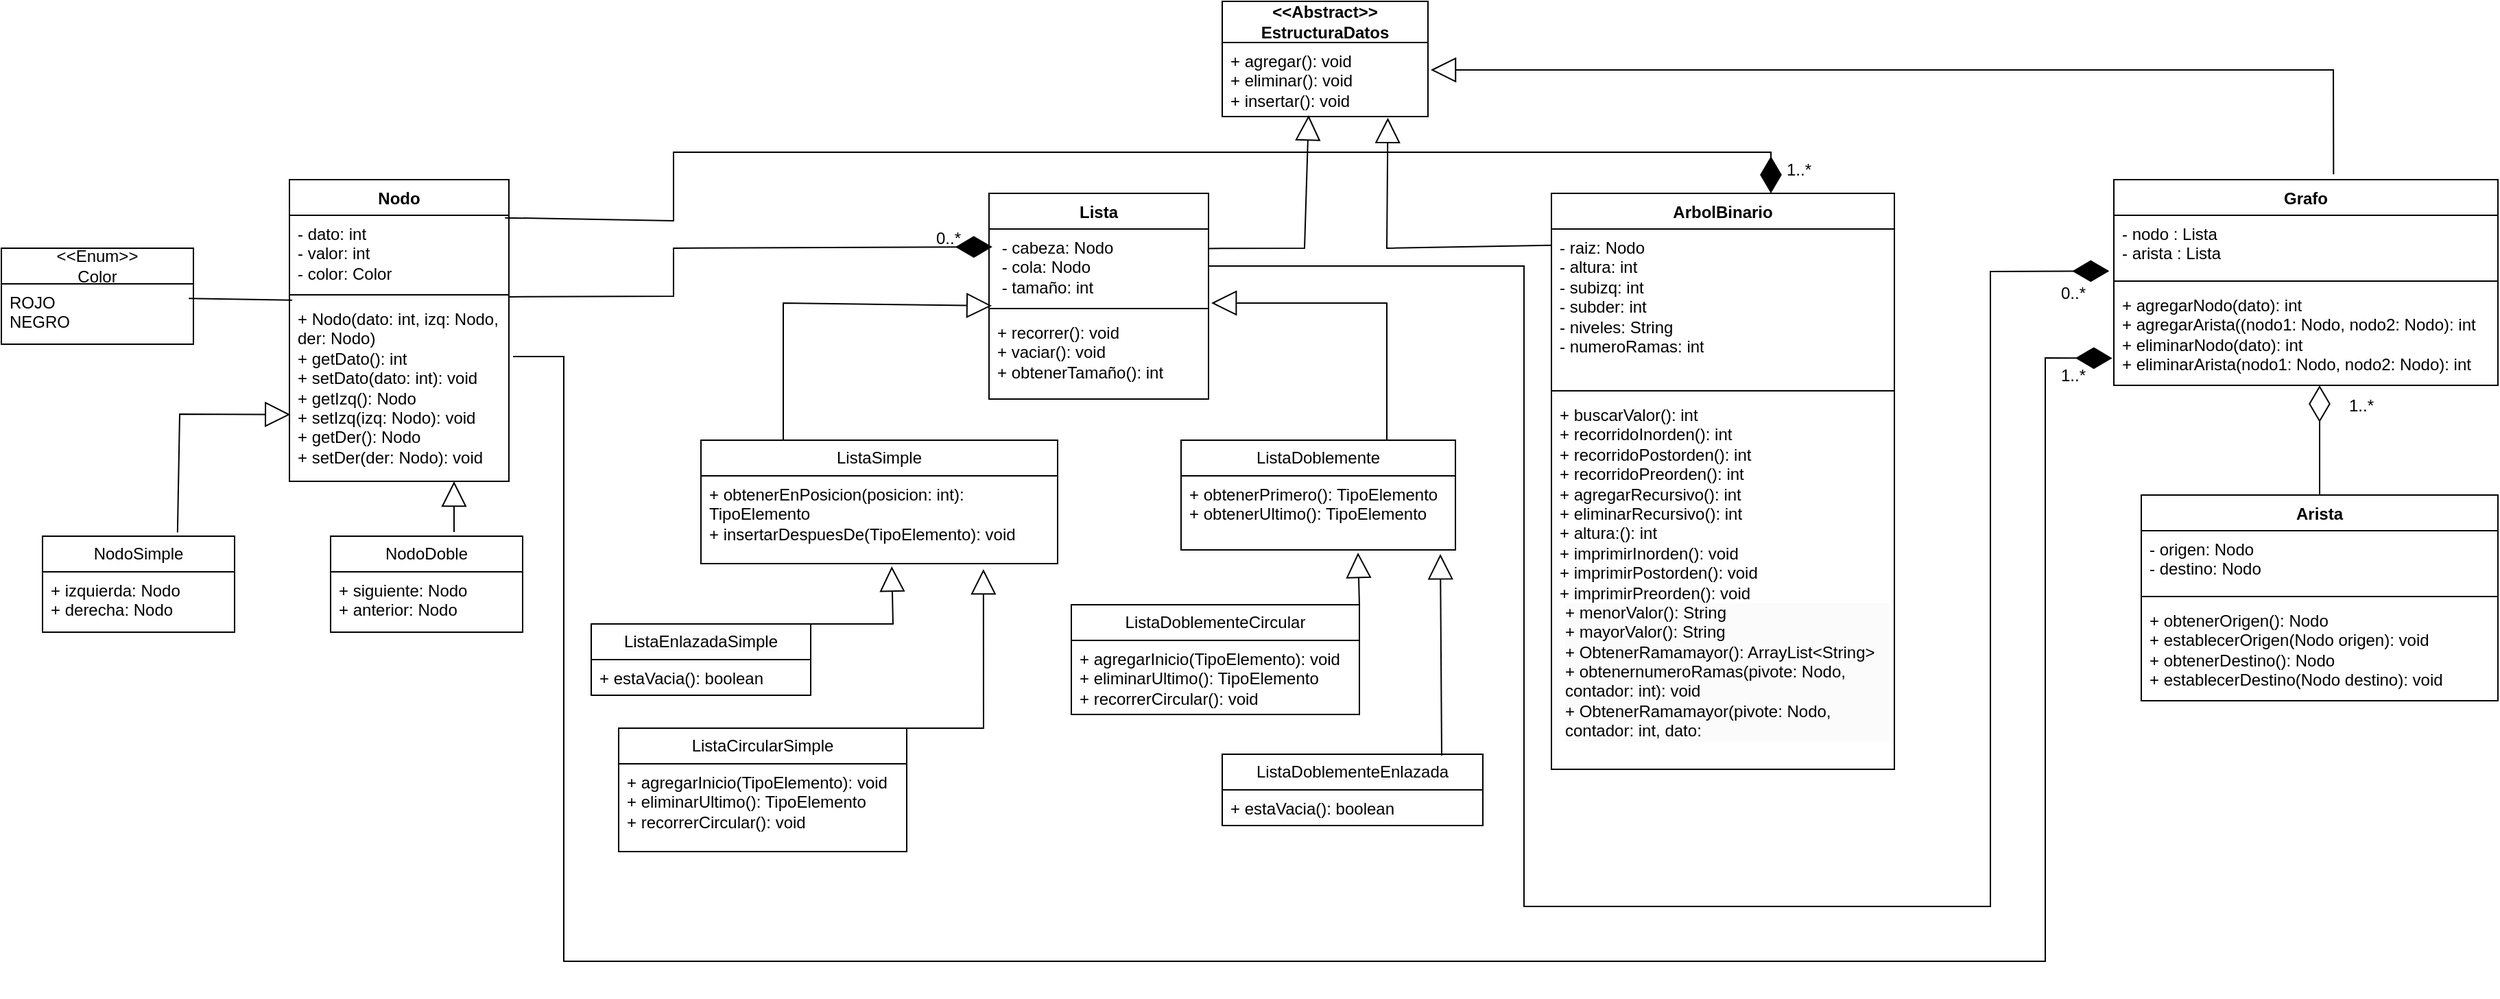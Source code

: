 <mxfile version="24.7.6">
  <diagram name="Página-1" id="nzp0maNSKLGFj3mLDbAg">
    <mxGraphModel dx="1184" dy="481" grid="1" gridSize="10" guides="1" tooltips="1" connect="1" arrows="1" fold="1" page="1" pageScale="1" pageWidth="3300" pageHeight="2339" math="0" shadow="0">
      <root>
        <mxCell id="0" />
        <mxCell id="1" parent="0" />
        <mxCell id="IBeA-qBod7ERNYGKycNB-1" value="&lt;div&gt;&lt;span lang=&quot;es&quot; class=&quot;BxUVEf ILfuVd&quot;&gt;&lt;span class=&quot;hgKElc&quot;&gt;&lt;b&gt;&amp;lt;&lt;/b&gt;&lt;/span&gt;&lt;/span&gt;&lt;span lang=&quot;es&quot; class=&quot;BxUVEf ILfuVd&quot;&gt;&lt;span class=&quot;hgKElc&quot;&gt;&lt;b&gt;&amp;lt;Abstract&lt;/b&gt;&lt;/span&gt;&lt;/span&gt;&lt;span lang=&quot;es&quot; class=&quot;BxUVEf ILfuVd&quot;&gt;&lt;span class=&quot;hgKElc&quot;&gt;&lt;b&gt;&amp;gt;&lt;/b&gt;&lt;/span&gt;&lt;/span&gt;&lt;span lang=&quot;es&quot; class=&quot;BxUVEf ILfuVd&quot;&gt;&lt;span class=&quot;hgKElc&quot;&gt;&lt;b&gt;&amp;gt;&lt;/b&gt;&lt;/span&gt;&lt;/span&gt;&lt;/div&gt;&lt;div&gt;&lt;b&gt;EstructuraDatos&lt;/b&gt;&lt;/div&gt;" style="swimlane;fontStyle=0;childLayout=stackLayout;horizontal=1;startSize=30;fillColor=none;horizontalStack=0;resizeParent=1;resizeParentMax=0;resizeLast=0;collapsible=1;marginBottom=0;whiteSpace=wrap;html=1;" vertex="1" parent="1">
          <mxGeometry x="1200" y="20" width="150" height="84" as="geometry" />
        </mxCell>
        <mxCell id="IBeA-qBod7ERNYGKycNB-4" value="+ agregar(): void&lt;br&gt;+ eliminar(): void&lt;br&gt;+ insertar(): void" style="text;strokeColor=none;fillColor=none;align=left;verticalAlign=top;spacingLeft=4;spacingRight=4;overflow=hidden;rotatable=0;points=[[0,0.5],[1,0.5]];portConstraint=eastwest;whiteSpace=wrap;html=1;" vertex="1" parent="IBeA-qBod7ERNYGKycNB-1">
          <mxGeometry y="30" width="150" height="54" as="geometry" />
        </mxCell>
        <mxCell id="IBeA-qBod7ERNYGKycNB-6" value="ArbolBinario" style="swimlane;fontStyle=1;align=center;verticalAlign=top;childLayout=stackLayout;horizontal=1;startSize=26;horizontalStack=0;resizeParent=1;resizeParentMax=0;resizeLast=0;collapsible=1;marginBottom=0;whiteSpace=wrap;html=1;" vertex="1" parent="1">
          <mxGeometry x="1440" y="160" width="250" height="420" as="geometry" />
        </mxCell>
        <mxCell id="IBeA-qBod7ERNYGKycNB-7" value="- raiz: Nodo&lt;br&gt;- altura: int&lt;br&gt;- subizq: int&lt;br&gt;- subder: int&lt;br&gt;- niveles: String&lt;br&gt;- numeroRamas: int" style="text;strokeColor=none;fillColor=none;align=left;verticalAlign=top;spacingLeft=4;spacingRight=4;overflow=hidden;rotatable=0;points=[[0,0.5],[1,0.5]];portConstraint=eastwest;whiteSpace=wrap;html=1;" vertex="1" parent="IBeA-qBod7ERNYGKycNB-6">
          <mxGeometry y="26" width="250" height="114" as="geometry" />
        </mxCell>
        <mxCell id="IBeA-qBod7ERNYGKycNB-8" value="" style="line;strokeWidth=1;fillColor=none;align=left;verticalAlign=middle;spacingTop=-1;spacingLeft=3;spacingRight=3;rotatable=0;labelPosition=right;points=[];portConstraint=eastwest;strokeColor=inherit;" vertex="1" parent="IBeA-qBod7ERNYGKycNB-6">
          <mxGeometry y="140" width="250" height="8" as="geometry" />
        </mxCell>
        <mxCell id="IBeA-qBod7ERNYGKycNB-9" value="+ buscarValor(): int&lt;br&gt;+ recorridoInorden(): int&lt;br&gt;+ recorridoPostorden(): int&lt;br&gt;+ recorridoPreorden(): int&lt;br&gt;+ agregarRecursivo(): int&lt;br&gt;+ eliminarRecursivo(): int&lt;br&gt;+ altura:(): int&lt;br&gt;+ imprimirInorden(): void&lt;br&gt;+ imprimirPostorden(): void&lt;br&gt;+ imprimirPreorden(): void&lt;br&gt;&lt;div&gt;&lt;p style=&quot;forced-color-adjust: none; color: rgb(0, 0, 0); font-family: Helvetica; font-size: 12px; font-style: normal; font-variant-ligatures: normal; font-variant-caps: normal; font-weight: 400; letter-spacing: normal; orphans: 2; text-align: left; text-indent: 0px; text-transform: none; widows: 2; word-spacing: 0px; -webkit-text-stroke-width: 0px; white-space: normal; background-color: rgb(251, 251, 251); text-decoration-thickness: initial; text-decoration-style: initial; text-decoration-color: initial; margin: 0px 0px 0px 4px;&quot;&gt;&lt;span style=&quot;forced-color-adjust: none; background-color: initial;&quot;&gt;+ menorValor(): String&lt;/span&gt;&lt;/p&gt;&lt;p style=&quot;forced-color-adjust: none; color: rgb(0, 0, 0); font-family: Helvetica; font-size: 12px; font-style: normal; font-variant-ligatures: normal; font-variant-caps: normal; font-weight: 400; letter-spacing: normal; orphans: 2; text-align: left; text-indent: 0px; text-transform: none; widows: 2; word-spacing: 0px; -webkit-text-stroke-width: 0px; white-space: normal; background-color: rgb(251, 251, 251); text-decoration-thickness: initial; text-decoration-style: initial; text-decoration-color: initial; margin: 0px 0px 0px 4px;&quot;&gt;&lt;span style=&quot;forced-color-adjust: none; background-color: initial;&quot;&gt;+ mayorValor(): String&lt;/span&gt;&lt;/p&gt;&lt;p style=&quot;forced-color-adjust: none; color: rgb(0, 0, 0); font-family: Helvetica; font-size: 12px; font-style: normal; font-variant-ligatures: normal; font-variant-caps: normal; font-weight: 400; letter-spacing: normal; orphans: 2; text-align: left; text-indent: 0px; text-transform: none; widows: 2; word-spacing: 0px; -webkit-text-stroke-width: 0px; white-space: normal; background-color: rgb(251, 251, 251); text-decoration-thickness: initial; text-decoration-style: initial; text-decoration-color: initial; margin: 0px 0px 0px 4px;&quot;&gt;&lt;span style=&quot;forced-color-adjust: none; background-color: initial;&quot;&gt;+ ObtenerRamamayor(): ArrayList&amp;lt;String&amp;gt;&lt;/span&gt;&lt;/p&gt;&lt;p style=&quot;forced-color-adjust: none; color: rgb(0, 0, 0); font-family: Helvetica; font-size: 12px; font-style: normal; font-variant-ligatures: normal; font-variant-caps: normal; font-weight: 400; letter-spacing: normal; orphans: 2; text-align: left; text-indent: 0px; text-transform: none; widows: 2; word-spacing: 0px; -webkit-text-stroke-width: 0px; white-space: normal; background-color: rgb(251, 251, 251); text-decoration-thickness: initial; text-decoration-style: initial; text-decoration-color: initial; margin: 0px 0px 0px 4px;&quot;&gt;&lt;span style=&quot;forced-color-adjust: none; background-color: initial;&quot;&gt;+ obtenernumeroRamas(pivote: Nodo, contador: int): void&lt;/span&gt;&lt;/p&gt;&lt;p style=&quot;forced-color-adjust: none; color: rgb(0, 0, 0); font-family: Helvetica; font-size: 12px; font-style: normal; font-variant-ligatures: normal; font-variant-caps: normal; font-weight: 400; letter-spacing: normal; orphans: 2; text-align: left; text-indent: 0px; text-transform: none; widows: 2; word-spacing: 0px; -webkit-text-stroke-width: 0px; white-space: normal; background-color: rgb(251, 251, 251); text-decoration-thickness: initial; text-decoration-style: initial; text-decoration-color: initial; margin: 0px 0px 0px 4px;&quot;&gt;&lt;span style=&quot;forced-color-adjust: none; background-color: initial;&quot;&gt;+ ObtenerRamamayor(pivote: Nodo, contador: int, dato:&lt;/span&gt;&lt;/p&gt;&lt;p style=&quot;forced-color-adjust: none; color: rgb(0, 0, 0); font-family: Helvetica; font-size: 12px; font-style: normal; font-variant-ligatures: normal; font-variant-caps: normal; font-weight: 400; letter-spacing: normal; orphans: 2; text-align: left; text-indent: 0px; text-transform: none; widows: 2; word-spacing: 0px; -webkit-text-stroke-width: 0px; white-space: normal; background-color: rgb(251, 251, 251); text-decoration-thickness: initial; text-decoration-style: initial; text-decoration-color: initial; margin: 0px 0px 0px 4px;&quot;&gt;&lt;/p&gt;&lt;/div&gt;" style="text;strokeColor=none;fillColor=none;align=left;verticalAlign=top;spacingLeft=4;spacingRight=4;overflow=hidden;rotatable=0;points=[[0,0.5],[1,0.5]];portConstraint=eastwest;whiteSpace=wrap;html=1;" vertex="1" parent="IBeA-qBod7ERNYGKycNB-6">
          <mxGeometry y="148" width="250" height="272" as="geometry" />
        </mxCell>
        <mxCell id="IBeA-qBod7ERNYGKycNB-10" value="Lista" style="swimlane;fontStyle=1;align=center;verticalAlign=top;childLayout=stackLayout;horizontal=1;startSize=26;horizontalStack=0;resizeParent=1;resizeParentMax=0;resizeLast=0;collapsible=1;marginBottom=0;whiteSpace=wrap;html=1;" vertex="1" parent="1">
          <mxGeometry x="1030" y="160" width="160" height="150" as="geometry" />
        </mxCell>
        <mxCell id="IBeA-qBod7ERNYGKycNB-11" value="&amp;nbsp;- cabeza: Nodo&lt;br&gt;&lt;div&gt;&amp;nbsp;- cola: Nodo&amp;nbsp;&lt;/div&gt;&lt;div&gt;&amp;nbsp;- tamaño: int&amp;nbsp; &lt;/div&gt;" style="text;strokeColor=none;fillColor=none;align=left;verticalAlign=top;spacingLeft=4;spacingRight=4;overflow=hidden;rotatable=0;points=[[0,0.5],[1,0.5]];portConstraint=eastwest;whiteSpace=wrap;html=1;" vertex="1" parent="IBeA-qBod7ERNYGKycNB-10">
          <mxGeometry y="26" width="160" height="54" as="geometry" />
        </mxCell>
        <mxCell id="IBeA-qBod7ERNYGKycNB-12" value="" style="line;strokeWidth=1;fillColor=none;align=left;verticalAlign=middle;spacingTop=-1;spacingLeft=3;spacingRight=3;rotatable=0;labelPosition=right;points=[];portConstraint=eastwest;strokeColor=inherit;" vertex="1" parent="IBeA-qBod7ERNYGKycNB-10">
          <mxGeometry y="80" width="160" height="8" as="geometry" />
        </mxCell>
        <mxCell id="IBeA-qBod7ERNYGKycNB-13" value="+ recorrer(): void&lt;br&gt;+ vaciar(): void&lt;br&gt;+ obtenerTamaño(): int" style="text;strokeColor=none;fillColor=none;align=left;verticalAlign=top;spacingLeft=4;spacingRight=4;overflow=hidden;rotatable=0;points=[[0,0.5],[1,0.5]];portConstraint=eastwest;whiteSpace=wrap;html=1;" vertex="1" parent="IBeA-qBod7ERNYGKycNB-10">
          <mxGeometry y="88" width="160" height="62" as="geometry" />
        </mxCell>
        <mxCell id="IBeA-qBod7ERNYGKycNB-27" value="ListaDoblemente" style="swimlane;fontStyle=0;childLayout=stackLayout;horizontal=1;startSize=26;fillColor=none;horizontalStack=0;resizeParent=1;resizeParentMax=0;resizeLast=0;collapsible=1;marginBottom=0;whiteSpace=wrap;html=1;" vertex="1" parent="1">
          <mxGeometry x="1170" y="340" width="200" height="80" as="geometry" />
        </mxCell>
        <mxCell id="IBeA-qBod7ERNYGKycNB-30" value="+ obtenerPrimero(): TipoElemento&lt;br&gt;+ obtenerUltimo(): TipoElemento" style="text;strokeColor=none;fillColor=none;align=left;verticalAlign=top;spacingLeft=4;spacingRight=4;overflow=hidden;rotatable=0;points=[[0,0.5],[1,0.5]];portConstraint=eastwest;whiteSpace=wrap;html=1;" vertex="1" parent="IBeA-qBod7ERNYGKycNB-27">
          <mxGeometry y="26" width="200" height="54" as="geometry" />
        </mxCell>
        <mxCell id="IBeA-qBod7ERNYGKycNB-31" value="ListaSimple" style="swimlane;fontStyle=0;childLayout=stackLayout;horizontal=1;startSize=26;fillColor=none;horizontalStack=0;resizeParent=1;resizeParentMax=0;resizeLast=0;collapsible=1;marginBottom=0;whiteSpace=wrap;html=1;" vertex="1" parent="1">
          <mxGeometry x="820" y="340" width="260" height="90" as="geometry" />
        </mxCell>
        <mxCell id="IBeA-qBod7ERNYGKycNB-34" value="+ obtenerEnPosicion(posicion: int): TipoElemento&lt;br&gt;+ insertarDespuesDe(TipoElemento): void&amp;nbsp;&amp;nbsp; " style="text;strokeColor=none;fillColor=none;align=left;verticalAlign=top;spacingLeft=4;spacingRight=4;overflow=hidden;rotatable=0;points=[[0,0.5],[1,0.5]];portConstraint=eastwest;whiteSpace=wrap;html=1;" vertex="1" parent="IBeA-qBod7ERNYGKycNB-31">
          <mxGeometry y="26" width="260" height="64" as="geometry" />
        </mxCell>
        <mxCell id="IBeA-qBod7ERNYGKycNB-55" value="ListaDoblementeEnlazada" style="swimlane;fontStyle=0;childLayout=stackLayout;horizontal=1;startSize=26;fillColor=none;horizontalStack=0;resizeParent=1;resizeParentMax=0;resizeLast=0;collapsible=1;marginBottom=0;whiteSpace=wrap;html=1;" vertex="1" parent="1">
          <mxGeometry x="1200" y="569" width="190" height="52" as="geometry" />
        </mxCell>
        <mxCell id="IBeA-qBod7ERNYGKycNB-58" value="&lt;span style=&quot;color: rgb(0, 0, 0); font-family: Helvetica; font-size: 12px; font-style: normal; font-variant-ligatures: normal; font-variant-caps: normal; font-weight: 400; letter-spacing: normal; orphans: 2; text-align: left; text-indent: 0px; text-transform: none; widows: 2; word-spacing: 0px; -webkit-text-stroke-width: 0px; white-space: nowrap; background-color: rgb(251, 251, 251); text-decoration-thickness: initial; text-decoration-style: initial; text-decoration-color: initial; display: inline !important; float: none;&quot;&gt;+ estaVacia(): boolean&lt;/span&gt;" style="text;strokeColor=none;fillColor=none;align=left;verticalAlign=top;spacingLeft=4;spacingRight=4;overflow=hidden;rotatable=0;points=[[0,0.5],[1,0.5]];portConstraint=eastwest;whiteSpace=wrap;html=1;" vertex="1" parent="IBeA-qBod7ERNYGKycNB-55">
          <mxGeometry y="26" width="190" height="26" as="geometry" />
        </mxCell>
        <mxCell id="IBeA-qBod7ERNYGKycNB-59" value="&lt;span style=&quot;color: rgb(0, 0, 0); font-family: Helvetica; font-size: 12px; font-style: normal; font-variant-ligatures: normal; font-variant-caps: normal; letter-spacing: normal; text-align: center; text-indent: 0px; text-transform: none; word-spacing: 0px; -webkit-text-stroke-width: 0px; white-space: nowrap; background-color: rgb(251, 251, 251); text-decoration-thickness: initial; text-decoration-style: initial; text-decoration-color: initial; display: inline !important; float: none;&quot;&gt;ListaEnlazadaSimple&lt;/span&gt;" style="swimlane;fontStyle=0;childLayout=stackLayout;horizontal=1;startSize=26;fillColor=none;horizontalStack=0;resizeParent=1;resizeParentMax=0;resizeLast=0;collapsible=1;marginBottom=0;whiteSpace=wrap;html=1;" vertex="1" parent="1">
          <mxGeometry x="740" y="474" width="160" height="52" as="geometry" />
        </mxCell>
        <mxCell id="IBeA-qBod7ERNYGKycNB-62" value="+ estaVacia(): boolean&amp;nbsp;&amp;nbsp; " style="text;strokeColor=none;fillColor=none;align=left;verticalAlign=top;spacingLeft=4;spacingRight=4;overflow=hidden;rotatable=0;points=[[0,0.5],[1,0.5]];portConstraint=eastwest;whiteSpace=wrap;html=1;" vertex="1" parent="IBeA-qBod7ERNYGKycNB-59">
          <mxGeometry y="26" width="160" height="26" as="geometry" />
        </mxCell>
        <mxCell id="IBeA-qBod7ERNYGKycNB-63" value="ListaCircularSimple" style="swimlane;fontStyle=0;childLayout=stackLayout;horizontal=1;startSize=26;fillColor=none;horizontalStack=0;resizeParent=1;resizeParentMax=0;resizeLast=0;collapsible=1;marginBottom=0;whiteSpace=wrap;html=1;" vertex="1" parent="1">
          <mxGeometry x="760" y="550" width="210" height="90" as="geometry" />
        </mxCell>
        <mxCell id="IBeA-qBod7ERNYGKycNB-66" value="+ agregarInicio(TipoElemento): void &lt;br&gt;+ eliminarUltimo(): TipoElemento &lt;br&gt;+ recorrerCircular(): void&amp;nbsp; " style="text;strokeColor=none;fillColor=none;align=left;verticalAlign=top;spacingLeft=4;spacingRight=4;overflow=hidden;rotatable=0;points=[[0,0.5],[1,0.5]];portConstraint=eastwest;whiteSpace=wrap;html=1;" vertex="1" parent="IBeA-qBod7ERNYGKycNB-63">
          <mxGeometry y="26" width="210" height="64" as="geometry" />
        </mxCell>
        <mxCell id="IBeA-qBod7ERNYGKycNB-67" value="ListaDoblementeCircular" style="swimlane;fontStyle=0;childLayout=stackLayout;horizontal=1;startSize=26;fillColor=none;horizontalStack=0;resizeParent=1;resizeParentMax=0;resizeLast=0;collapsible=1;marginBottom=0;whiteSpace=wrap;html=1;" vertex="1" parent="1">
          <mxGeometry x="1090" y="460" width="210" height="80" as="geometry" />
        </mxCell>
        <mxCell id="IBeA-qBod7ERNYGKycNB-70" value="&lt;span style=&quot;color: rgb(0, 0, 0); font-family: Helvetica; font-size: 12px; font-style: normal; font-variant-ligatures: normal; font-variant-caps: normal; font-weight: 400; letter-spacing: normal; orphans: 2; text-align: left; text-indent: 0px; text-transform: none; widows: 2; word-spacing: 0px; -webkit-text-stroke-width: 0px; white-space: nowrap; background-color: rgb(251, 251, 251); text-decoration-thickness: initial; text-decoration-style: initial; text-decoration-color: initial; display: inline !important; float: none;&quot;&gt;&lt;/span&gt;+ agregarInicio(TipoElemento): void &lt;br&gt;+ eliminarUltimo(): TipoElemento &lt;br&gt;+ recorrerCircular(): void&amp;nbsp;&amp;nbsp; " style="text;strokeColor=none;fillColor=none;align=left;verticalAlign=top;spacingLeft=4;spacingRight=4;overflow=hidden;rotatable=0;points=[[0,0.5],[1,0.5]];portConstraint=eastwest;whiteSpace=wrap;html=1;" vertex="1" parent="IBeA-qBod7ERNYGKycNB-67">
          <mxGeometry y="26" width="210" height="54" as="geometry" />
        </mxCell>
        <mxCell id="IBeA-qBod7ERNYGKycNB-71" value="" style="endArrow=block;endSize=16;endFill=0;html=1;rounded=0;exitX=1;exitY=0;exitDx=0;exitDy=0;entryX=0.535;entryY=1.031;entryDx=0;entryDy=0;entryPerimeter=0;" edge="1" parent="1" source="IBeA-qBod7ERNYGKycNB-59" target="IBeA-qBod7ERNYGKycNB-34">
          <mxGeometry width="160" relative="1" as="geometry">
            <mxPoint x="1060" y="500" as="sourcePoint" />
            <mxPoint x="1220" y="500" as="targetPoint" />
            <Array as="points">
              <mxPoint x="960" y="474" />
            </Array>
          </mxGeometry>
        </mxCell>
        <mxCell id="IBeA-qBod7ERNYGKycNB-72" value="" style="endArrow=block;endSize=16;endFill=0;html=1;rounded=0;entryX=0.792;entryY=1.063;entryDx=0;entryDy=0;entryPerimeter=0;" edge="1" parent="1" target="IBeA-qBod7ERNYGKycNB-34">
          <mxGeometry width="160" relative="1" as="geometry">
            <mxPoint x="970" y="550" as="sourcePoint" />
            <mxPoint x="1220" y="500" as="targetPoint" />
            <Array as="points">
              <mxPoint x="1026" y="550" />
            </Array>
          </mxGeometry>
        </mxCell>
        <mxCell id="IBeA-qBod7ERNYGKycNB-74" value="" style="endArrow=block;endSize=16;endFill=0;html=1;rounded=0;exitX=1;exitY=0;exitDx=0;exitDy=0;entryX=0.645;entryY=1.037;entryDx=0;entryDy=0;entryPerimeter=0;" edge="1" parent="1" source="IBeA-qBod7ERNYGKycNB-67" target="IBeA-qBod7ERNYGKycNB-30">
          <mxGeometry width="160" relative="1" as="geometry">
            <mxPoint x="1240" y="310" as="sourcePoint" />
            <mxPoint x="1400" y="310" as="targetPoint" />
          </mxGeometry>
        </mxCell>
        <mxCell id="IBeA-qBod7ERNYGKycNB-76" value="" style="endArrow=block;endSize=16;endFill=0;html=1;rounded=0;entryX=0.945;entryY=1.056;entryDx=0;entryDy=0;entryPerimeter=0;" edge="1" parent="1" target="IBeA-qBod7ERNYGKycNB-30">
          <mxGeometry width="160" relative="1" as="geometry">
            <mxPoint x="1360" y="570" as="sourcePoint" />
            <mxPoint x="1400" y="450" as="targetPoint" />
          </mxGeometry>
        </mxCell>
        <mxCell id="IBeA-qBod7ERNYGKycNB-77" value="" style="endArrow=block;endSize=16;endFill=0;html=1;rounded=0;entryX=1.013;entryY=1;entryDx=0;entryDy=0;entryPerimeter=0;exitX=0.75;exitY=0;exitDx=0;exitDy=0;" edge="1" parent="1" source="IBeA-qBod7ERNYGKycNB-27" target="IBeA-qBod7ERNYGKycNB-11">
          <mxGeometry width="160" relative="1" as="geometry">
            <mxPoint x="1320" y="330" as="sourcePoint" />
            <mxPoint x="1420" y="230" as="targetPoint" />
            <Array as="points">
              <mxPoint x="1320" y="240" />
            </Array>
          </mxGeometry>
        </mxCell>
        <mxCell id="IBeA-qBod7ERNYGKycNB-78" value="" style="endArrow=block;endSize=16;endFill=0;html=1;rounded=0;entryX=0.013;entryY=0.25;entryDx=0;entryDy=0;entryPerimeter=0;" edge="1" parent="1" target="IBeA-qBod7ERNYGKycNB-12">
          <mxGeometry width="160" relative="1" as="geometry">
            <mxPoint x="880" y="340" as="sourcePoint" />
            <mxPoint x="1420" y="230" as="targetPoint" />
            <Array as="points">
              <mxPoint x="880" y="240" />
            </Array>
          </mxGeometry>
        </mxCell>
        <mxCell id="IBeA-qBod7ERNYGKycNB-79" value="" style="endArrow=block;endSize=16;endFill=0;html=1;rounded=0;exitX=1.001;exitY=0.263;exitDx=0;exitDy=0;exitPerimeter=0;" edge="1" parent="1" source="IBeA-qBod7ERNYGKycNB-11">
          <mxGeometry width="160" relative="1" as="geometry">
            <mxPoint x="1140" y="250" as="sourcePoint" />
            <mxPoint x="1263" y="103" as="targetPoint" />
            <Array as="points">
              <mxPoint x="1260" y="200" />
            </Array>
          </mxGeometry>
        </mxCell>
        <mxCell id="IBeA-qBod7ERNYGKycNB-80" value="" style="endArrow=block;endSize=16;endFill=0;html=1;rounded=0;exitX=-0.002;exitY=0.104;exitDx=0;exitDy=0;exitPerimeter=0;entryX=0.805;entryY=1.016;entryDx=0;entryDy=0;entryPerimeter=0;" edge="1" parent="1" source="IBeA-qBod7ERNYGKycNB-7" target="IBeA-qBod7ERNYGKycNB-4">
          <mxGeometry width="160" relative="1" as="geometry">
            <mxPoint x="1430" y="250" as="sourcePoint" />
            <mxPoint x="1320" y="110" as="targetPoint" />
            <Array as="points">
              <mxPoint x="1320" y="200" />
            </Array>
          </mxGeometry>
        </mxCell>
        <mxCell id="IBeA-qBod7ERNYGKycNB-82" value="Grafo" style="swimlane;fontStyle=1;align=center;verticalAlign=top;childLayout=stackLayout;horizontal=1;startSize=26;horizontalStack=0;resizeParent=1;resizeParentMax=0;resizeLast=0;collapsible=1;marginBottom=0;whiteSpace=wrap;html=1;" vertex="1" parent="1">
          <mxGeometry x="1850" y="150" width="280" height="150" as="geometry" />
        </mxCell>
        <mxCell id="IBeA-qBod7ERNYGKycNB-83" value="- nodo : Lista&lt;br&gt;- arista : Lista" style="text;strokeColor=none;fillColor=none;align=left;verticalAlign=top;spacingLeft=4;spacingRight=4;overflow=hidden;rotatable=0;points=[[0,0.5],[1,0.5]];portConstraint=eastwest;whiteSpace=wrap;html=1;" vertex="1" parent="IBeA-qBod7ERNYGKycNB-82">
          <mxGeometry y="26" width="280" height="44" as="geometry" />
        </mxCell>
        <mxCell id="IBeA-qBod7ERNYGKycNB-84" value="" style="line;strokeWidth=1;fillColor=none;align=left;verticalAlign=middle;spacingTop=-1;spacingLeft=3;spacingRight=3;rotatable=0;labelPosition=right;points=[];portConstraint=eastwest;strokeColor=inherit;" vertex="1" parent="IBeA-qBod7ERNYGKycNB-82">
          <mxGeometry y="70" width="280" height="8" as="geometry" />
        </mxCell>
        <mxCell id="IBeA-qBod7ERNYGKycNB-85" value="+ agregarNodo(dato): int&lt;br&gt;+ agregarArista((nodo1: Nodo, nodo2: Nodo): int&lt;br&gt;+ eliminarNodo(dato): int&lt;br&gt;+ eliminarArista(nodo1: Nodo, nodo2: Nodo): int" style="text;strokeColor=none;fillColor=none;align=left;verticalAlign=top;spacingLeft=4;spacingRight=4;overflow=hidden;rotatable=0;points=[[0,0.5],[1,0.5]];portConstraint=eastwest;whiteSpace=wrap;html=1;" vertex="1" parent="IBeA-qBod7ERNYGKycNB-82">
          <mxGeometry y="78" width="280" height="72" as="geometry" />
        </mxCell>
        <mxCell id="IBeA-qBod7ERNYGKycNB-86" value="Arista" style="swimlane;fontStyle=1;align=center;verticalAlign=top;childLayout=stackLayout;horizontal=1;startSize=26;horizontalStack=0;resizeParent=1;resizeParentMax=0;resizeLast=0;collapsible=1;marginBottom=0;whiteSpace=wrap;html=1;" vertex="1" parent="1">
          <mxGeometry x="1870" y="380" width="260" height="150" as="geometry" />
        </mxCell>
        <mxCell id="IBeA-qBod7ERNYGKycNB-87" value="- origen: Nodo&lt;br&gt;- destino: Nodo&amp;nbsp; " style="text;strokeColor=none;fillColor=none;align=left;verticalAlign=top;spacingLeft=4;spacingRight=4;overflow=hidden;rotatable=0;points=[[0,0.5],[1,0.5]];portConstraint=eastwest;whiteSpace=wrap;html=1;" vertex="1" parent="IBeA-qBod7ERNYGKycNB-86">
          <mxGeometry y="26" width="260" height="44" as="geometry" />
        </mxCell>
        <mxCell id="IBeA-qBod7ERNYGKycNB-88" value="" style="line;strokeWidth=1;fillColor=none;align=left;verticalAlign=middle;spacingTop=-1;spacingLeft=3;spacingRight=3;rotatable=0;labelPosition=right;points=[];portConstraint=eastwest;strokeColor=inherit;" vertex="1" parent="IBeA-qBod7ERNYGKycNB-86">
          <mxGeometry y="70" width="260" height="8" as="geometry" />
        </mxCell>
        <mxCell id="IBeA-qBod7ERNYGKycNB-89" value="+ obtenerOrigen(): Nodo&amp;nbsp;&amp;nbsp;&amp;nbsp;&amp;nbsp;&amp;nbsp; &amp;nbsp;&lt;br&gt;+ establecerOrigen(Nodo origen): void&lt;br&gt;+ obtenerDestino(): Nodo &amp;nbsp;&lt;br&gt;+ establecerDestino(Nodo destino): void" style="text;strokeColor=none;fillColor=none;align=left;verticalAlign=top;spacingLeft=4;spacingRight=4;overflow=hidden;rotatable=0;points=[[0,0.5],[1,0.5]];portConstraint=eastwest;whiteSpace=wrap;html=1;" vertex="1" parent="IBeA-qBod7ERNYGKycNB-86">
          <mxGeometry y="78" width="260" height="72" as="geometry" />
        </mxCell>
        <mxCell id="IBeA-qBod7ERNYGKycNB-90" value="" style="endArrow=diamondThin;endFill=0;endSize=24;html=1;rounded=0;exitX=0.5;exitY=0;exitDx=0;exitDy=0;" edge="1" parent="1" source="IBeA-qBod7ERNYGKycNB-86">
          <mxGeometry width="160" relative="1" as="geometry">
            <mxPoint x="1970" y="310" as="sourcePoint" />
            <mxPoint x="2000" y="300" as="targetPoint" />
          </mxGeometry>
        </mxCell>
        <mxCell id="IBeA-qBod7ERNYGKycNB-91" value="" style="endArrow=block;endSize=16;endFill=0;html=1;rounded=0;exitX=0.572;exitY=-0.026;exitDx=0;exitDy=0;exitPerimeter=0;" edge="1" parent="1" source="IBeA-qBod7ERNYGKycNB-82">
          <mxGeometry width="160" relative="1" as="geometry">
            <mxPoint x="2010" y="140" as="sourcePoint" />
            <mxPoint x="1352" y="70" as="targetPoint" />
            <Array as="points">
              <mxPoint x="2010" y="70" />
            </Array>
          </mxGeometry>
        </mxCell>
        <mxCell id="IBeA-qBod7ERNYGKycNB-93" value="Nodo" style="swimlane;fontStyle=1;align=center;verticalAlign=top;childLayout=stackLayout;horizontal=1;startSize=26;horizontalStack=0;resizeParent=1;resizeParentMax=0;resizeLast=0;collapsible=1;marginBottom=0;whiteSpace=wrap;html=1;" vertex="1" parent="1">
          <mxGeometry x="520" y="150" width="160" height="220" as="geometry" />
        </mxCell>
        <mxCell id="IBeA-qBod7ERNYGKycNB-94" value="- dato: int &lt;br&gt;- valor: int&lt;br&gt;- color: Color&lt;div&gt;&lt;br/&gt;&lt;/div&gt;" style="text;strokeColor=none;fillColor=none;align=left;verticalAlign=top;spacingLeft=4;spacingRight=4;overflow=hidden;rotatable=0;points=[[0,0.5],[1,0.5]];portConstraint=eastwest;whiteSpace=wrap;html=1;" vertex="1" parent="IBeA-qBod7ERNYGKycNB-93">
          <mxGeometry y="26" width="160" height="54" as="geometry" />
        </mxCell>
        <mxCell id="IBeA-qBod7ERNYGKycNB-95" value="" style="line;strokeWidth=1;fillColor=none;align=left;verticalAlign=middle;spacingTop=-1;spacingLeft=3;spacingRight=3;rotatable=0;labelPosition=right;points=[];portConstraint=eastwest;strokeColor=inherit;" vertex="1" parent="IBeA-qBod7ERNYGKycNB-93">
          <mxGeometry y="80" width="160" height="8" as="geometry" />
        </mxCell>
        <mxCell id="IBeA-qBod7ERNYGKycNB-96" value="+ Nodo(dato: int, izq: Nodo, der: Nodo)&lt;br/&gt;+ getDato(): int&lt;br/&gt;+ setDato(dato: int): void&lt;br/&gt;+ getIzq(): Nodo&lt;br/&gt;+ setIzq(izq: Nodo): void&lt;br/&gt;+ getDer(): Nodo&lt;br/&gt;+ setDer(der: Nodo): void" style="text;strokeColor=none;fillColor=none;align=left;verticalAlign=top;spacingLeft=4;spacingRight=4;overflow=hidden;rotatable=0;points=[[0,0.5],[1,0.5]];portConstraint=eastwest;whiteSpace=wrap;html=1;" vertex="1" parent="IBeA-qBod7ERNYGKycNB-93">
          <mxGeometry y="88" width="160" height="132" as="geometry" />
        </mxCell>
        <mxCell id="IBeA-qBod7ERNYGKycNB-105" value="&lt;div&gt;&lt;span lang=&quot;es&quot; class=&quot;BxUVEf ILfuVd&quot;&gt;&lt;span class=&quot;hgKElc&quot;&gt;&amp;lt;&lt;/span&gt;&lt;/span&gt;&lt;span lang=&quot;es&quot; class=&quot;BxUVEf ILfuVd&quot;&gt;&lt;span class=&quot;hgKElc&quot;&gt;&amp;lt;Enum&lt;/span&gt;&lt;/span&gt;&lt;span lang=&quot;es&quot; class=&quot;BxUVEf ILfuVd&quot;&gt;&lt;span class=&quot;hgKElc&quot;&gt;&amp;gt;&lt;/span&gt;&lt;/span&gt;&lt;span lang=&quot;es&quot; class=&quot;BxUVEf ILfuVd&quot;&gt;&lt;span class=&quot;hgKElc&quot;&gt;&amp;gt;&lt;/span&gt;&lt;/span&gt;&lt;/div&gt;&lt;span lang=&quot;es&quot; class=&quot;BxUVEf ILfuVd&quot;&gt;&lt;span class=&quot;hgKElc&quot;&gt;Color&lt;/span&gt;&lt;/span&gt;" style="swimlane;fontStyle=0;childLayout=stackLayout;horizontal=1;startSize=26;fillColor=none;horizontalStack=0;resizeParent=1;resizeParentMax=0;resizeLast=0;collapsible=1;marginBottom=0;whiteSpace=wrap;html=1;" vertex="1" parent="1">
          <mxGeometry x="310" y="200" width="140" height="70" as="geometry" />
        </mxCell>
        <mxCell id="IBeA-qBod7ERNYGKycNB-106" value="&lt;div&gt;ROJO&lt;/div&gt;&lt;div&gt;NEGRO&lt;br&gt;&lt;/div&gt;" style="text;strokeColor=none;fillColor=none;align=left;verticalAlign=top;spacingLeft=4;spacingRight=4;overflow=hidden;rotatable=0;points=[[0,0.5],[1,0.5]];portConstraint=eastwest;whiteSpace=wrap;html=1;" vertex="1" parent="IBeA-qBod7ERNYGKycNB-105">
          <mxGeometry y="26" width="140" height="44" as="geometry" />
        </mxCell>
        <mxCell id="IBeA-qBod7ERNYGKycNB-109" value="" style="endArrow=none;html=1;rounded=0;exitX=0.976;exitY=0.242;exitDx=0;exitDy=0;exitPerimeter=0;entryX=0.012;entryY=0.978;entryDx=0;entryDy=0;entryPerimeter=0;" edge="1" parent="1" source="IBeA-qBod7ERNYGKycNB-106" target="IBeA-qBod7ERNYGKycNB-95">
          <mxGeometry width="50" height="50" relative="1" as="geometry">
            <mxPoint x="550" y="300" as="sourcePoint" />
            <mxPoint x="520" y="230" as="targetPoint" />
            <Array as="points" />
          </mxGeometry>
        </mxCell>
        <mxCell id="IBeA-qBod7ERNYGKycNB-110" value="" style="endArrow=diamondThin;endFill=1;endSize=24;html=1;rounded=0;entryX=0.015;entryY=0.241;entryDx=0;entryDy=0;entryPerimeter=0;exitX=0.997;exitY=1.101;exitDx=0;exitDy=0;exitPerimeter=0;" edge="1" parent="1" source="IBeA-qBod7ERNYGKycNB-94" target="IBeA-qBod7ERNYGKycNB-11">
          <mxGeometry width="160" relative="1" as="geometry">
            <mxPoint x="540" y="280" as="sourcePoint" />
            <mxPoint x="700" y="280" as="targetPoint" />
            <Array as="points">
              <mxPoint x="800" y="235" />
              <mxPoint x="800" y="200" />
            </Array>
          </mxGeometry>
        </mxCell>
        <mxCell id="IBeA-qBod7ERNYGKycNB-112" value="" style="endArrow=diamondThin;endFill=1;endSize=24;html=1;rounded=0;exitX=0.982;exitY=0.034;exitDx=0;exitDy=0;exitPerimeter=0;" edge="1" parent="1" source="IBeA-qBod7ERNYGKycNB-94">
          <mxGeometry width="160" relative="1" as="geometry">
            <mxPoint x="880" y="280" as="sourcePoint" />
            <mxPoint x="1600" y="160" as="targetPoint" />
            <Array as="points">
              <mxPoint x="800" y="180" />
              <mxPoint x="800" y="130" />
              <mxPoint x="1600" y="130" />
            </Array>
          </mxGeometry>
        </mxCell>
        <mxCell id="IBeA-qBod7ERNYGKycNB-113" value="NodoDoble" style="swimlane;fontStyle=0;childLayout=stackLayout;horizontal=1;startSize=26;fillColor=none;horizontalStack=0;resizeParent=1;resizeParentMax=0;resizeLast=0;collapsible=1;marginBottom=0;whiteSpace=wrap;html=1;" vertex="1" parent="1">
          <mxGeometry x="550" y="410" width="140" height="70" as="geometry" />
        </mxCell>
        <mxCell id="IBeA-qBod7ERNYGKycNB-114" value="+ siguiente: Nodo&lt;br&gt;+ anterior: Nodo" style="text;strokeColor=none;fillColor=none;align=left;verticalAlign=top;spacingLeft=4;spacingRight=4;overflow=hidden;rotatable=0;points=[[0,0.5],[1,0.5]];portConstraint=eastwest;whiteSpace=wrap;html=1;" vertex="1" parent="IBeA-qBod7ERNYGKycNB-113">
          <mxGeometry y="26" width="140" height="44" as="geometry" />
        </mxCell>
        <mxCell id="IBeA-qBod7ERNYGKycNB-117" value="NodoSimple" style="swimlane;fontStyle=0;childLayout=stackLayout;horizontal=1;startSize=26;fillColor=none;horizontalStack=0;resizeParent=1;resizeParentMax=0;resizeLast=0;collapsible=1;marginBottom=0;whiteSpace=wrap;html=1;" vertex="1" parent="1">
          <mxGeometry x="340" y="410" width="140" height="70" as="geometry" />
        </mxCell>
        <mxCell id="IBeA-qBod7ERNYGKycNB-120" value="+ izquierda: Nodo&lt;br&gt;+ derecha: Nodo" style="text;strokeColor=none;fillColor=none;align=left;verticalAlign=top;spacingLeft=4;spacingRight=4;overflow=hidden;rotatable=0;points=[[0,0.5],[1,0.5]];portConstraint=eastwest;whiteSpace=wrap;html=1;" vertex="1" parent="IBeA-qBod7ERNYGKycNB-117">
          <mxGeometry y="26" width="140" height="44" as="geometry" />
        </mxCell>
        <mxCell id="IBeA-qBod7ERNYGKycNB-122" value="" style="endArrow=block;endSize=16;endFill=0;html=1;rounded=0;entryX=0.75;entryY=1;entryDx=0;entryDy=0;" edge="1" parent="1" target="IBeA-qBod7ERNYGKycNB-93">
          <mxGeometry width="160" relative="1" as="geometry">
            <mxPoint x="640" y="407" as="sourcePoint" />
            <mxPoint x="470" y="380" as="targetPoint" />
          </mxGeometry>
        </mxCell>
        <mxCell id="IBeA-qBod7ERNYGKycNB-123" value="" style="endArrow=block;endSize=16;endFill=0;html=1;rounded=0;exitX=0.703;exitY=-0.039;exitDx=0;exitDy=0;entryX=0.004;entryY=0.631;entryDx=0;entryDy=0;entryPerimeter=0;exitPerimeter=0;" edge="1" parent="1" source="IBeA-qBod7ERNYGKycNB-117" target="IBeA-qBod7ERNYGKycNB-96">
          <mxGeometry width="160" relative="1" as="geometry">
            <mxPoint x="310" y="380" as="sourcePoint" />
            <mxPoint x="540" y="370" as="targetPoint" />
            <Array as="points">
              <mxPoint x="440" y="321" />
            </Array>
          </mxGeometry>
        </mxCell>
        <mxCell id="IBeA-qBod7ERNYGKycNB-124" value="" style="endArrow=diamondThin;endFill=1;endSize=24;html=1;rounded=0;exitX=1;exitY=0.5;exitDx=0;exitDy=0;entryX=-0.012;entryY=0.924;entryDx=0;entryDy=0;entryPerimeter=0;" edge="1" parent="1" source="IBeA-qBod7ERNYGKycNB-11" target="IBeA-qBod7ERNYGKycNB-83">
          <mxGeometry width="160" relative="1" as="geometry">
            <mxPoint x="1080" y="310" as="sourcePoint" />
            <mxPoint x="1840" y="520" as="targetPoint" />
            <Array as="points">
              <mxPoint x="1420" y="213" />
              <mxPoint x="1420" y="680" />
              <mxPoint x="1760" y="680" />
              <mxPoint x="1760" y="217" />
            </Array>
          </mxGeometry>
        </mxCell>
        <mxCell id="IBeA-qBod7ERNYGKycNB-125" value="" style="endArrow=diamondThin;endFill=1;endSize=24;html=1;rounded=0;exitX=1.019;exitY=0.311;exitDx=0;exitDy=0;exitPerimeter=0;entryX=-0.004;entryY=0.725;entryDx=0;entryDy=0;entryPerimeter=0;" edge="1" parent="1" source="IBeA-qBod7ERNYGKycNB-96" target="IBeA-qBod7ERNYGKycNB-85">
          <mxGeometry width="160" relative="1" as="geometry">
            <mxPoint x="620" y="340" as="sourcePoint" />
            <mxPoint x="1800" y="720" as="targetPoint" />
            <Array as="points">
              <mxPoint x="720" y="279" />
              <mxPoint x="720" y="720" />
              <mxPoint x="1800" y="720" />
              <mxPoint x="1800" y="280" />
            </Array>
          </mxGeometry>
        </mxCell>
        <mxCell id="IBeA-qBod7ERNYGKycNB-126" value="1..*" style="text;html=1;align=center;verticalAlign=middle;resizable=0;points=[];autosize=1;strokeColor=none;fillColor=none;" vertex="1" parent="1">
          <mxGeometry x="1800" y="278" width="40" height="30" as="geometry" />
        </mxCell>
        <mxCell id="IBeA-qBod7ERNYGKycNB-127" value="0..*" style="text;html=1;align=center;verticalAlign=middle;resizable=0;points=[];autosize=1;strokeColor=none;fillColor=none;" vertex="1" parent="1">
          <mxGeometry x="1800" y="218" width="40" height="30" as="geometry" />
        </mxCell>
        <mxCell id="IBeA-qBod7ERNYGKycNB-128" value="1..*" style="text;html=1;align=center;verticalAlign=middle;resizable=0;points=[];autosize=1;strokeColor=none;fillColor=none;" vertex="1" parent="1">
          <mxGeometry x="1600" y="128" width="40" height="30" as="geometry" />
        </mxCell>
        <mxCell id="IBeA-qBod7ERNYGKycNB-129" value="0..*" style="text;html=1;align=center;verticalAlign=middle;resizable=0;points=[];autosize=1;strokeColor=none;fillColor=none;" vertex="1" parent="1">
          <mxGeometry x="980" y="178" width="40" height="30" as="geometry" />
        </mxCell>
        <mxCell id="IBeA-qBod7ERNYGKycNB-138" value="1..*" style="text;html=1;align=center;verticalAlign=middle;resizable=0;points=[];autosize=1;strokeColor=none;fillColor=none;" vertex="1" parent="1">
          <mxGeometry x="2010" y="300" width="40" height="30" as="geometry" />
        </mxCell>
      </root>
    </mxGraphModel>
  </diagram>
</mxfile>
